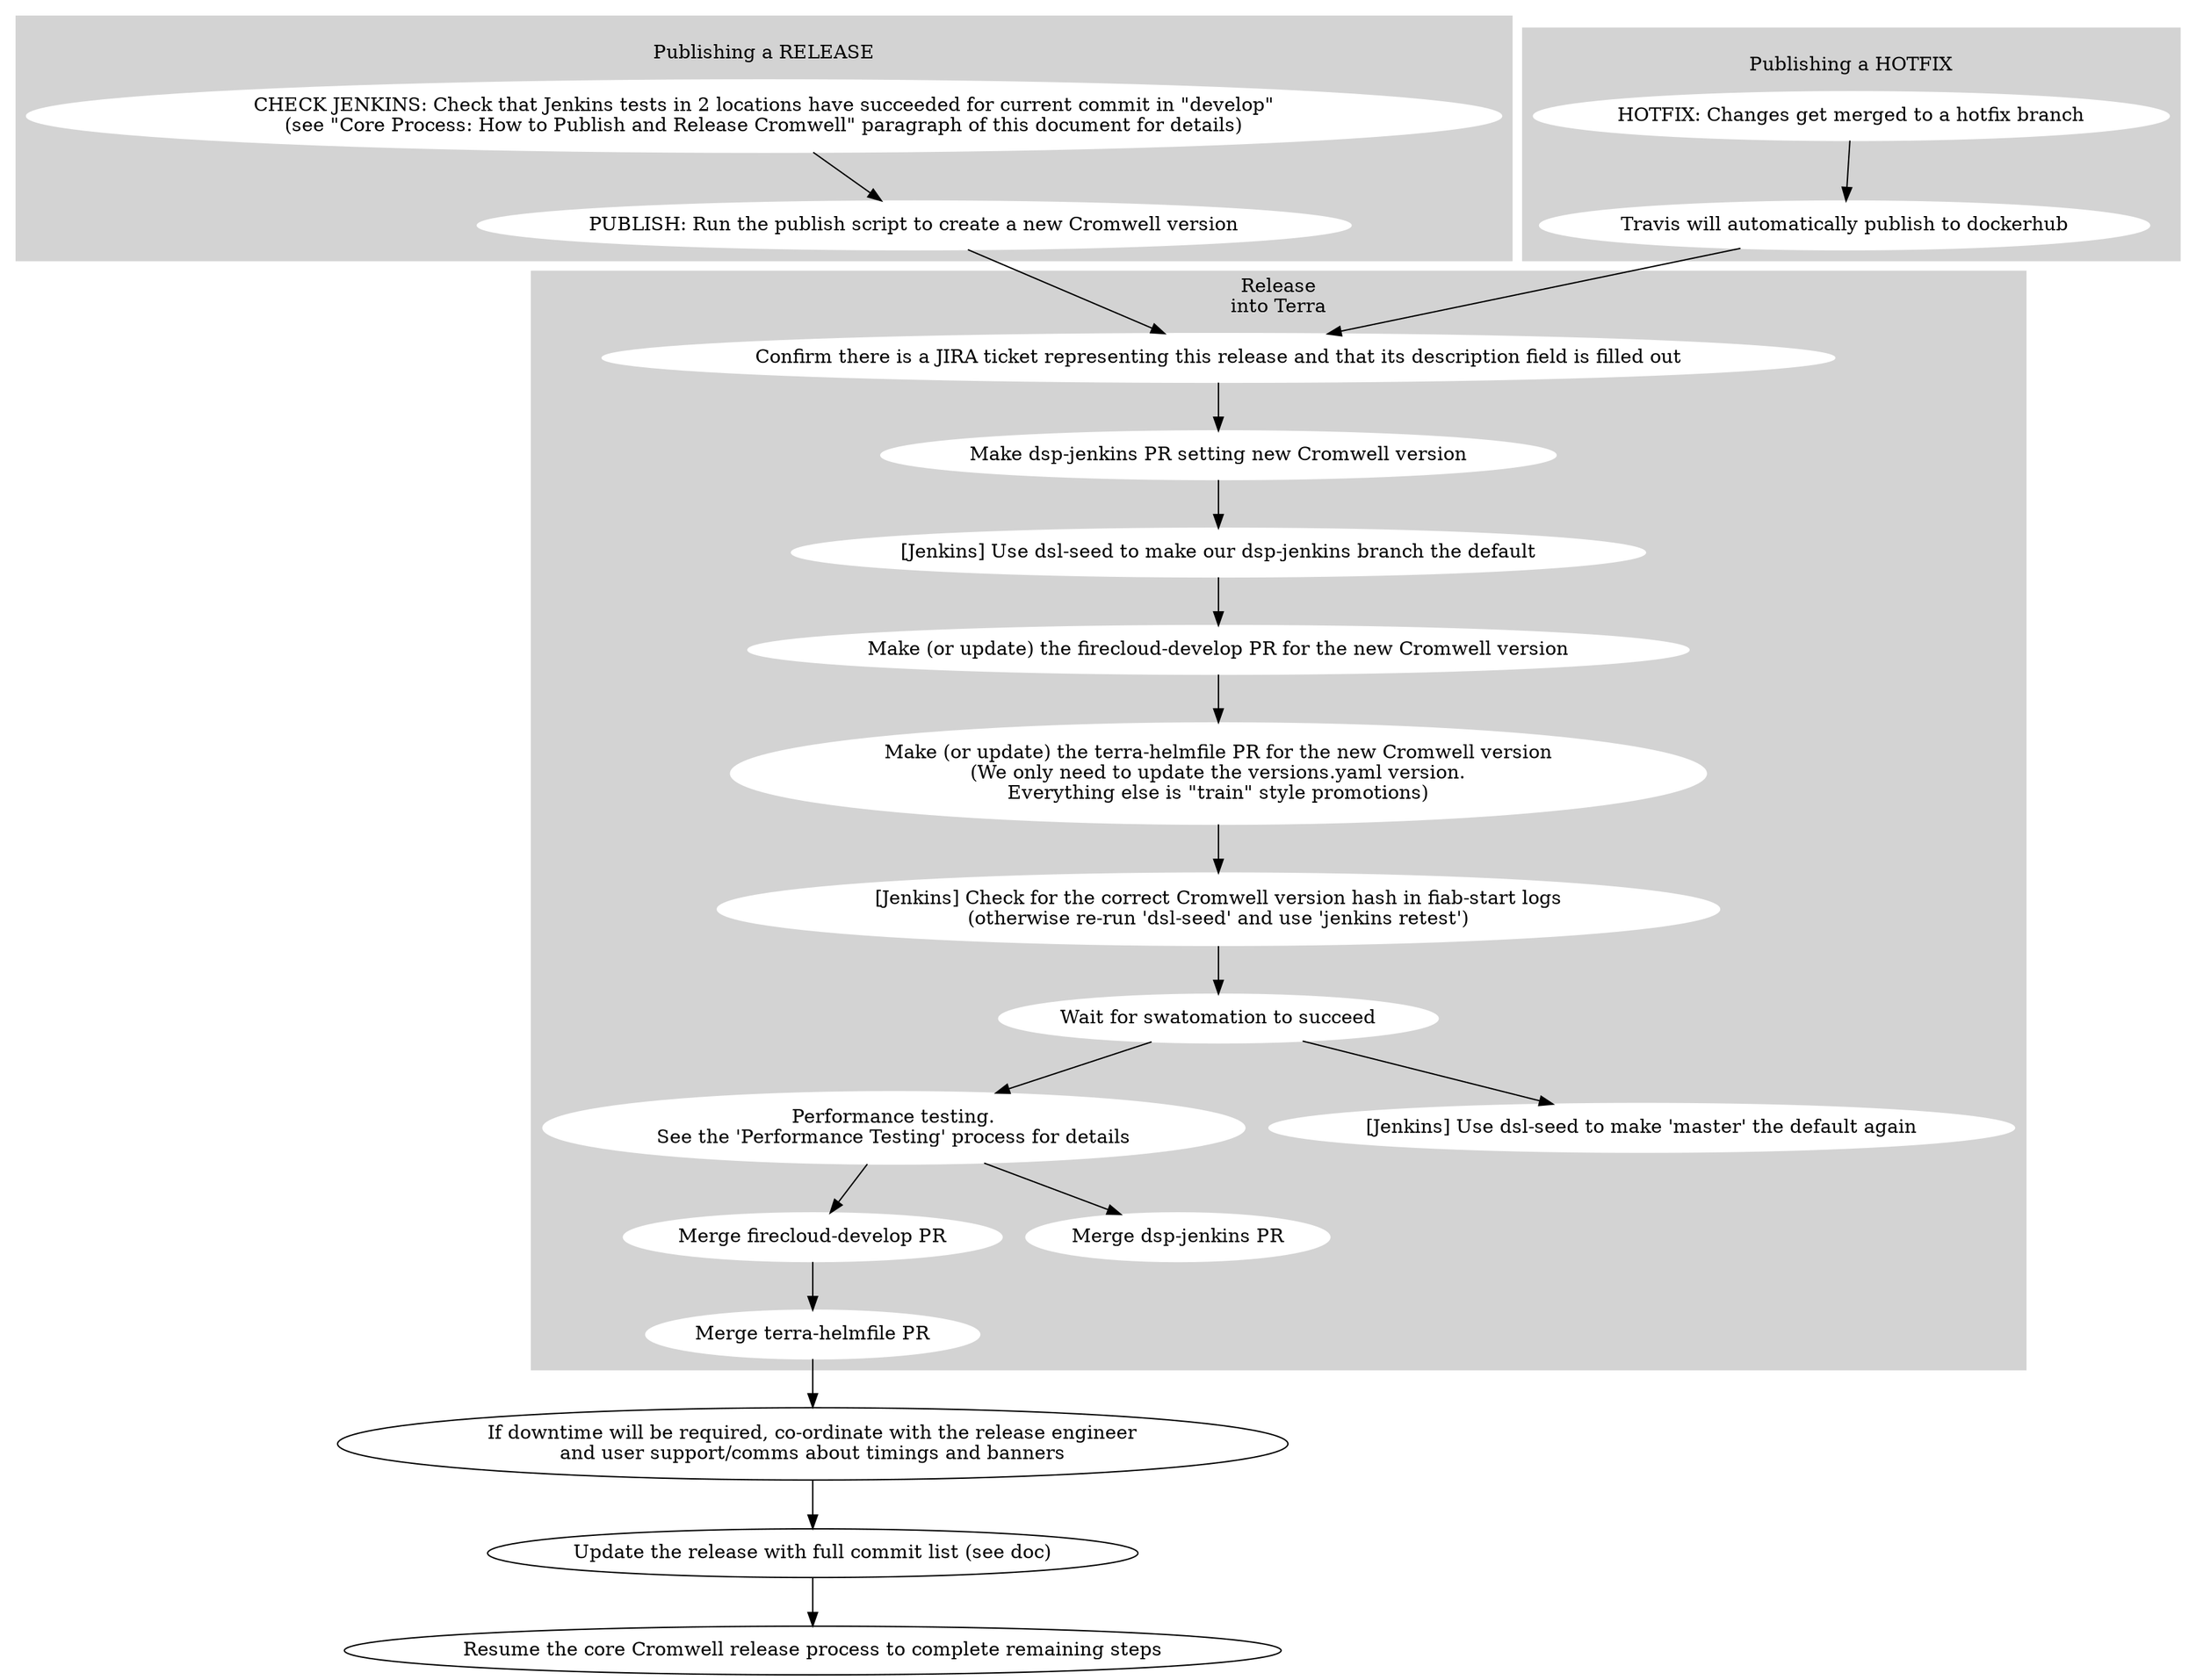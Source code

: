 digraph {

  # Nodes

  subgraph cluster_0 {
    label="\lPublishing a RELEASE"
    style=filled
    node [style=filled,color=white];
    color="lightgrey"

    check_jenkins_tests [shape=oval label="CHECK JENKINS: Check that Jenkins tests in 2 locations have succeeded for current commit in \"develop\"\n(see \"Core Process: How to Publish and Release Cromwell\" paragraph of this document for details)"];
    release_cromwell [shape=oval label="PUBLISH: Run the publish script to create a new Cromwell version"];
  }

  subgraph cluster_1 {
    label="\lPublishing a HOTFIX"
    style=filled
    node [style=filled,color=white];
    color="lightgrey"

    hotfix_changes [shape=oval label="HOTFIX: Changes get merged to a hotfix branch"];
    publish_hotfix [shape=oval label="Travis will automatically publish to dockerhub"];
  }

  subgraph cluster_2 {
    label="Release\ninto Terra"
    style=filled
    node [style=filled,color=white];
    color="lightgrey"
    confirm_ticket [shape="oval" label="Confirm there is a JIRA ticket representing this release and that its description field is filled out"]
    fcdev_pr [shape=oval label="Make (or update) the firecloud-develop PR for the new Cromwell version"];
    # For an example PR see https://github.com/broadinstitute/terra-helmfile/pull/550#pullrequestreview-527531319
    helmfile_pr [shape=oval label="Make (or update) the terra-helmfile PR for the new Cromwell version\n(We only need to update the versions.yaml version.\nEverything else is \"train\" style promotions)"];
    confirm_cromwell_v [shape=oval label="[Jenkins] Check for the correct Cromwell version hash in fiab-start logs\n(otherwise re-run 'dsl-seed' and use 'jenkins retest')"];
    confirm_cromwell_v [shape=oval label="[Jenkins] Check for the correct Cromwell version hash in fiab-start logs\n(otherwise re-run 'dsl-seed' and use 'jenkins retest')"];
    fcdev_success [shape=oval label="Wait for swatomation to succeed"];

    fcdev_merge [shape=oval label="Merge firecloud-develop PR"];
    helmfile_merge [shape=oval label="Merge terra-helmfile PR"];

    dspjenkins_PR [shape=oval label="Make dsp-jenkins PR setting new Cromwell version"];
    dspjenkins_merge [shape=oval label="Merge dsp-jenkins PR"];

    qa_perf [shape=oval label="Performance testing.\nSee the 'Performance Testing' process for details"];

    jenkins_set [shape=oval label="[Jenkins] Use dsl-seed to make our dsp-jenkins branch the default"];
    jenkins_reset [shape=oval label="[Jenkins] Use dsl-seed to make 'master' the default again"];
  }

  coordinate_release_timing [shape=oval label="If downtime will be required, co-ordinate with the release engineer\nand user support/comms about timings and banners"];

  update_release_ticket [shape=oval label="Update the release with full commit list (see doc)"];

  resume_core_release_process [shape=oval label="Resume the core Cromwell release process to complete remaining steps"];

  # Edges
  check_jenkins_tests -> release_cromwell

  hotfix_changes -> publish_hotfix
  publish_hotfix -> confirm_ticket

  release_cromwell -> confirm_ticket

  fcdev_pr -> helmfile_pr
  helmfile_pr -> confirm_cromwell_v

  confirm_ticket -> dspjenkins_PR
  dspjenkins_PR -> jenkins_set

  jenkins_set -> fcdev_pr
  confirm_cromwell_v -> fcdev_success

  fcdev_success -> jenkins_reset
  fcdev_success -> qa_perf

  qa_perf -> dspjenkins_merge
  qa_perf -> fcdev_merge

  fcdev_merge -> helmfile_merge
  helmfile_merge -> coordinate_release_timing
  coordinate_release_timing -> update_release_ticket
  update_release_ticket -> resume_core_release_process
}
